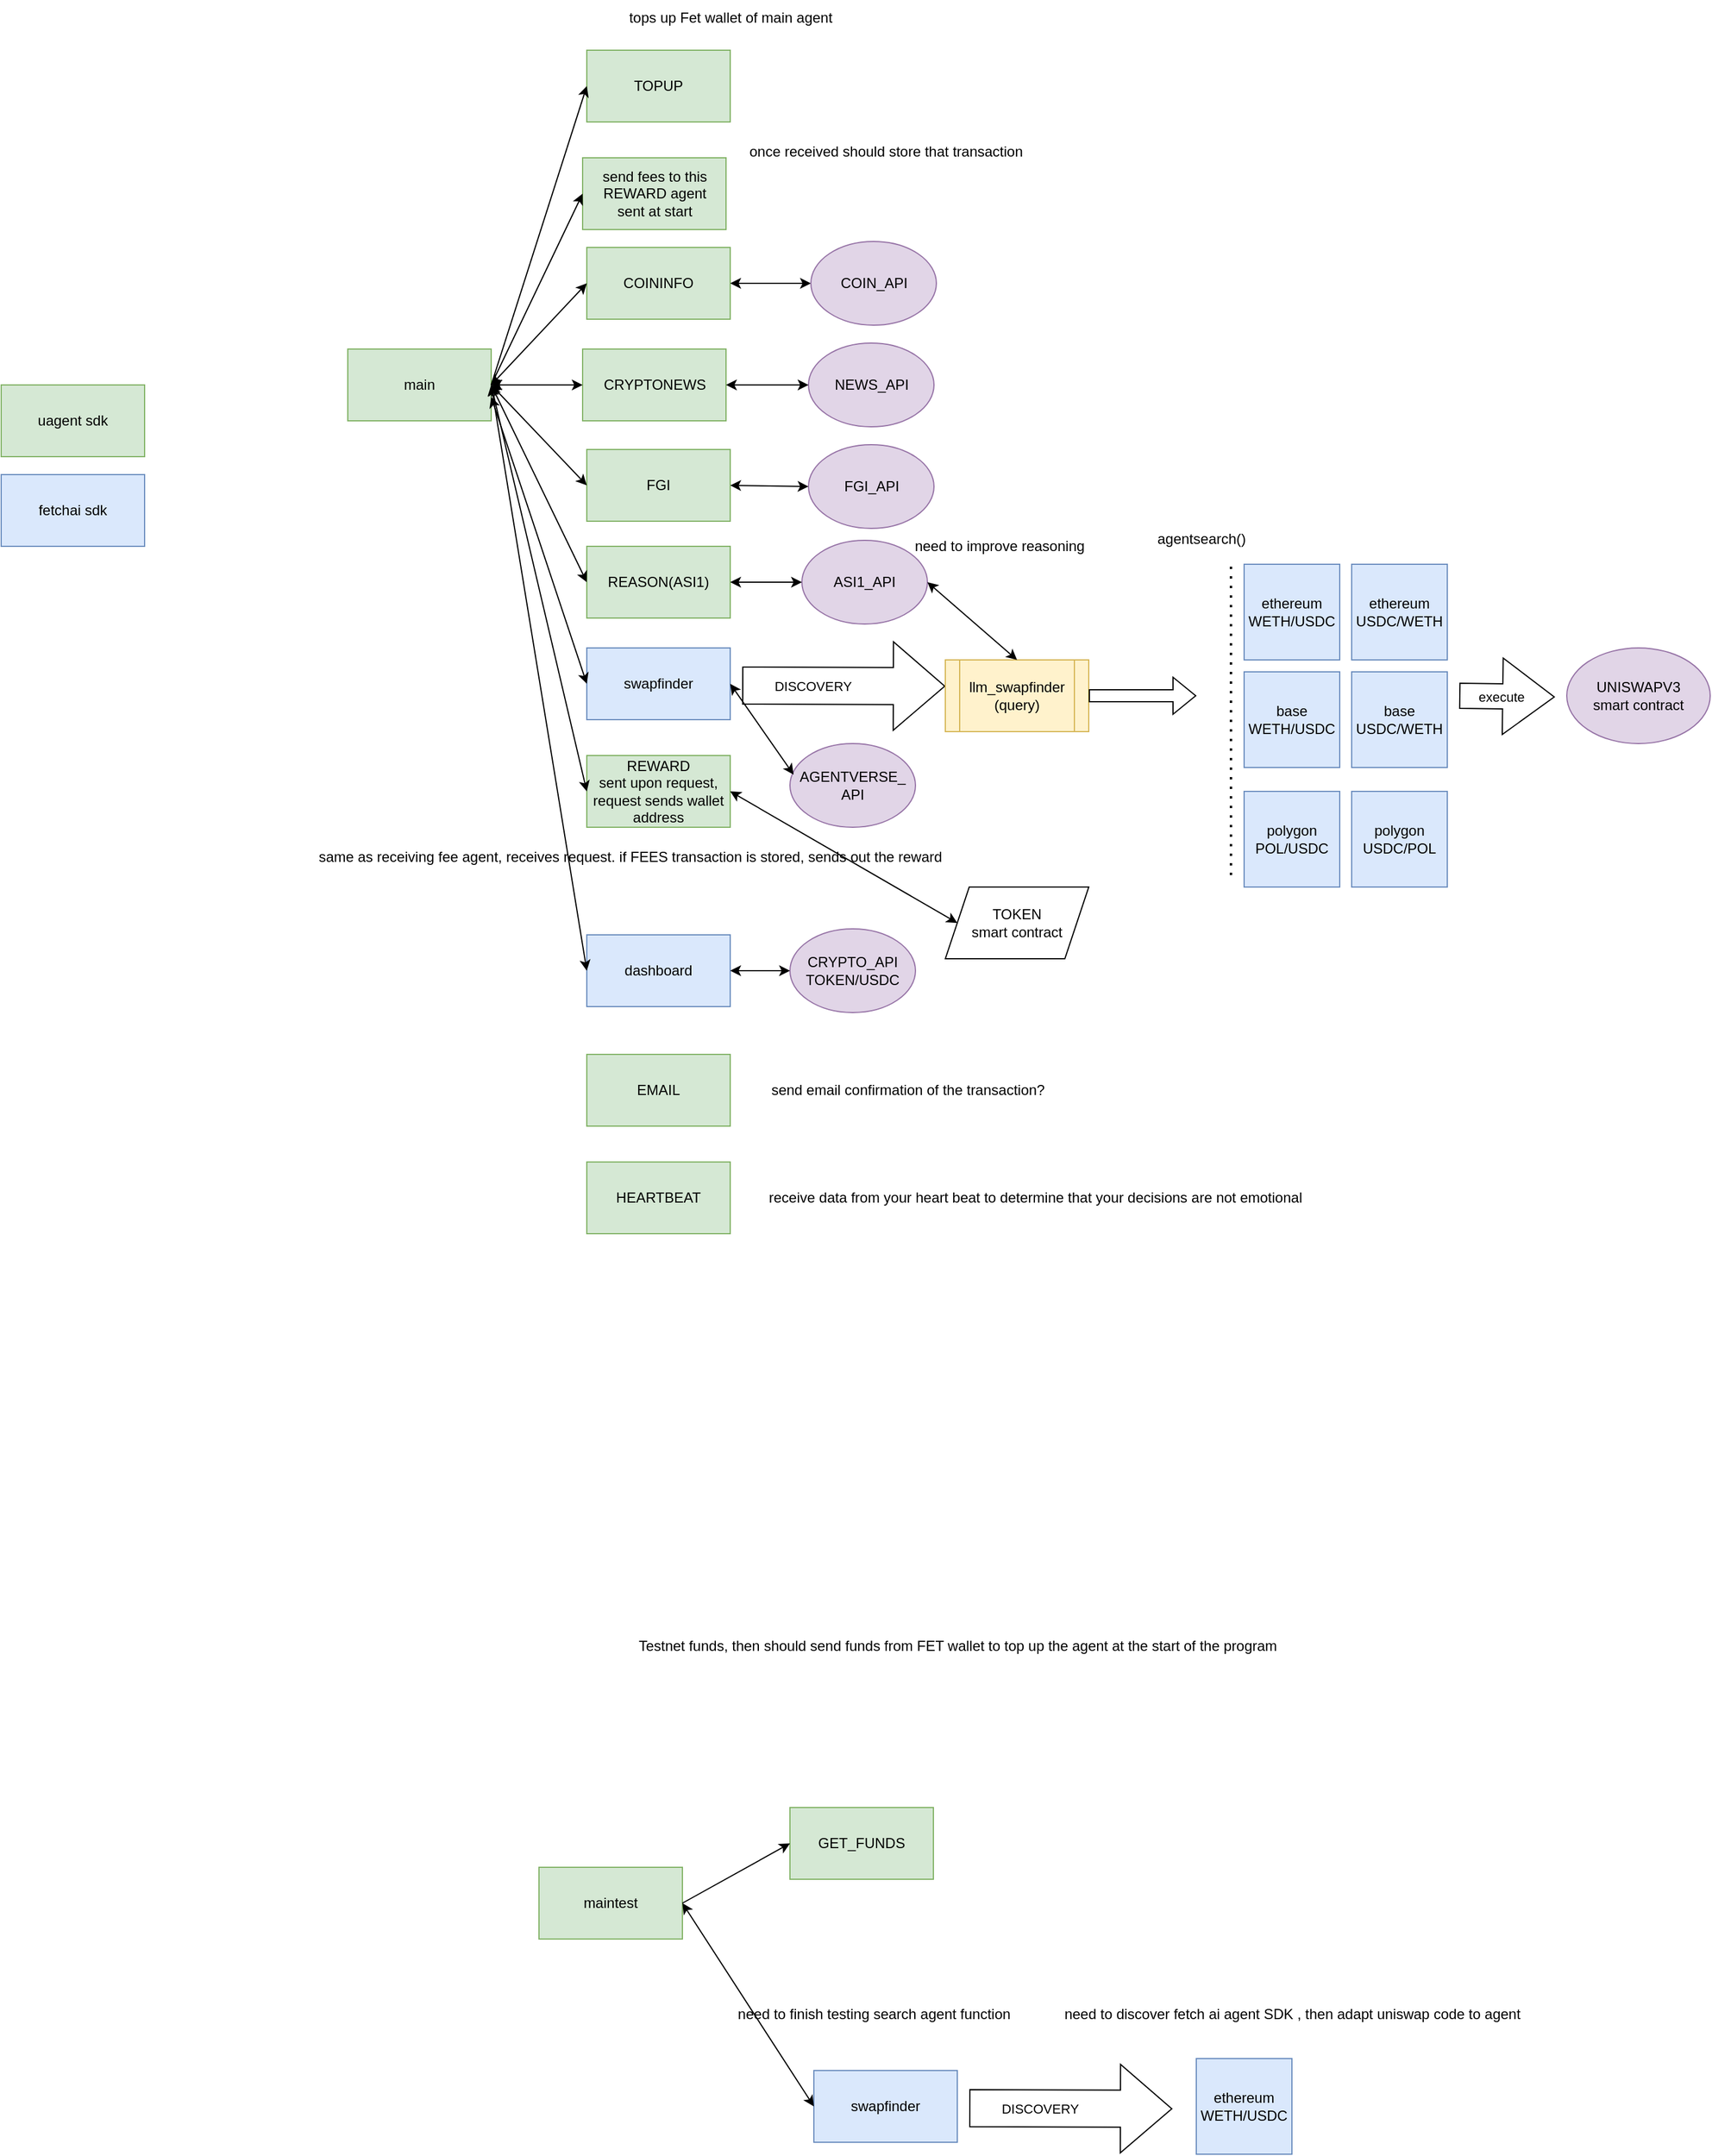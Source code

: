 <mxfile version="26.1.1">
  <diagram name="Page-1" id="MKXA0fDUGcRWl4akMo9s">
    <mxGraphModel dx="1893" dy="1314" grid="1" gridSize="10" guides="1" tooltips="1" connect="1" arrows="1" fold="1" page="0" pageScale="1" pageWidth="827" pageHeight="1169" math="0" shadow="0">
      <root>
        <mxCell id="0" />
        <mxCell id="1" parent="0" />
        <mxCell id="rjRmtGKfGtrBU_hQQWLT-1" value="main" style="rounded=0;whiteSpace=wrap;html=1;fillColor=#d5e8d4;strokeColor=#82b366;" parent="1" vertex="1">
          <mxGeometry x="40" y="30" width="120" height="60" as="geometry" />
        </mxCell>
        <mxCell id="rjRmtGKfGtrBU_hQQWLT-2" value="FGI" style="rounded=0;whiteSpace=wrap;html=1;fillColor=#d5e8d4;strokeColor=#82b366;" parent="1" vertex="1">
          <mxGeometry x="240" y="114" width="120" height="60" as="geometry" />
        </mxCell>
        <mxCell id="rjRmtGKfGtrBU_hQQWLT-3" value="COININFO" style="rounded=0;whiteSpace=wrap;html=1;fillColor=#d5e8d4;strokeColor=#82b366;" parent="1" vertex="1">
          <mxGeometry x="240" y="-55" width="120" height="60" as="geometry" />
        </mxCell>
        <mxCell id="rjRmtGKfGtrBU_hQQWLT-4" value="swapfinder" style="rounded=0;whiteSpace=wrap;html=1;fillColor=#dae8fc;strokeColor=#6c8ebf;" parent="1" vertex="1">
          <mxGeometry x="240" y="280" width="120" height="60" as="geometry" />
        </mxCell>
        <mxCell id="rjRmtGKfGtrBU_hQQWLT-5" value="REASON(ASI1)" style="rounded=0;whiteSpace=wrap;html=1;fillColor=#d5e8d4;strokeColor=#82b366;" parent="1" vertex="1">
          <mxGeometry x="240" y="195" width="120" height="60" as="geometry" />
        </mxCell>
        <mxCell id="rjRmtGKfGtrBU_hQQWLT-7" value="" style="endArrow=classic;startArrow=classic;html=1;rounded=0;entryX=0;entryY=0.5;entryDx=0;entryDy=0;exitX=1;exitY=0.5;exitDx=0;exitDy=0;" parent="1" source="rjRmtGKfGtrBU_hQQWLT-1" target="rjRmtGKfGtrBU_hQQWLT-2" edge="1">
          <mxGeometry width="50" height="50" relative="1" as="geometry">
            <mxPoint x="110" y="270" as="sourcePoint" />
            <mxPoint x="160" y="220" as="targetPoint" />
          </mxGeometry>
        </mxCell>
        <mxCell id="rjRmtGKfGtrBU_hQQWLT-8" value="" style="endArrow=classic;startArrow=classic;html=1;rounded=0;entryX=0;entryY=0.5;entryDx=0;entryDy=0;exitX=1;exitY=0.5;exitDx=0;exitDy=0;" parent="1" source="rjRmtGKfGtrBU_hQQWLT-1" target="rjRmtGKfGtrBU_hQQWLT-3" edge="1">
          <mxGeometry width="50" height="50" relative="1" as="geometry">
            <mxPoint x="170" y="200" as="sourcePoint" />
            <mxPoint x="250" y="200" as="targetPoint" />
          </mxGeometry>
        </mxCell>
        <mxCell id="rjRmtGKfGtrBU_hQQWLT-9" value="" style="endArrow=classic;startArrow=classic;html=1;rounded=0;entryX=0;entryY=0.5;entryDx=0;entryDy=0;exitX=1;exitY=0.5;exitDx=0;exitDy=0;" parent="1" source="rjRmtGKfGtrBU_hQQWLT-1" target="rjRmtGKfGtrBU_hQQWLT-5" edge="1">
          <mxGeometry width="50" height="50" relative="1" as="geometry">
            <mxPoint x="140" y="220" as="sourcePoint" />
            <mxPoint x="220" y="300" as="targetPoint" />
          </mxGeometry>
        </mxCell>
        <mxCell id="rjRmtGKfGtrBU_hQQWLT-10" value="" style="endArrow=classic;startArrow=classic;html=1;rounded=0;entryX=0;entryY=0.5;entryDx=0;entryDy=0;" parent="1" target="rjRmtGKfGtrBU_hQQWLT-4" edge="1">
          <mxGeometry width="50" height="50" relative="1" as="geometry">
            <mxPoint x="160" y="70" as="sourcePoint" />
            <mxPoint x="210" y="370" as="targetPoint" />
          </mxGeometry>
        </mxCell>
        <mxCell id="rjRmtGKfGtrBU_hQQWLT-12" value="CRYPTONEWS" style="rounded=0;whiteSpace=wrap;html=1;fillColor=#d5e8d4;strokeColor=#82b366;" parent="1" vertex="1">
          <mxGeometry x="236.5" y="30" width="120" height="60" as="geometry" />
        </mxCell>
        <mxCell id="rjRmtGKfGtrBU_hQQWLT-13" value="NEWS_API" style="ellipse;whiteSpace=wrap;html=1;fillColor=#e1d5e7;strokeColor=#9673a6;" parent="1" vertex="1">
          <mxGeometry x="425.5" y="25" width="105" height="70" as="geometry" />
        </mxCell>
        <mxCell id="rjRmtGKfGtrBU_hQQWLT-14" value="" style="endArrow=classic;startArrow=classic;html=1;rounded=0;exitX=1;exitY=0.5;exitDx=0;exitDy=0;entryX=0;entryY=0.5;entryDx=0;entryDy=0;" parent="1" source="rjRmtGKfGtrBU_hQQWLT-12" target="rjRmtGKfGtrBU_hQQWLT-13" edge="1">
          <mxGeometry width="50" height="50" relative="1" as="geometry">
            <mxPoint x="618" y="510" as="sourcePoint" />
            <mxPoint x="698" y="430" as="targetPoint" />
          </mxGeometry>
        </mxCell>
        <mxCell id="rjRmtGKfGtrBU_hQQWLT-15" value="FGI_API" style="ellipse;whiteSpace=wrap;html=1;fillColor=#e1d5e7;strokeColor=#9673a6;" parent="1" vertex="1">
          <mxGeometry x="425.5" y="110" width="105" height="70" as="geometry" />
        </mxCell>
        <mxCell id="rjRmtGKfGtrBU_hQQWLT-16" value="" style="endArrow=classic;startArrow=classic;html=1;rounded=0;exitX=1;exitY=0.5;exitDx=0;exitDy=0;entryX=0;entryY=0.5;entryDx=0;entryDy=0;" parent="1" source="rjRmtGKfGtrBU_hQQWLT-2" target="rjRmtGKfGtrBU_hQQWLT-15" edge="1">
          <mxGeometry width="50" height="50" relative="1" as="geometry">
            <mxPoint x="420" y="259" as="sourcePoint" />
            <mxPoint x="560" y="309" as="targetPoint" />
          </mxGeometry>
        </mxCell>
        <mxCell id="rjRmtGKfGtrBU_hQQWLT-17" value="" style="endArrow=classic;startArrow=classic;html=1;rounded=0;exitX=1;exitY=0.5;exitDx=0;exitDy=0;entryX=0;entryY=0.5;entryDx=0;entryDy=0;" parent="1" source="rjRmtGKfGtrBU_hQQWLT-3" target="rjRmtGKfGtrBU_hQQWLT-19" edge="1">
          <mxGeometry width="50" height="50" relative="1" as="geometry">
            <mxPoint x="360" y="155" as="sourcePoint" />
            <mxPoint x="420" y="151" as="targetPoint" />
          </mxGeometry>
        </mxCell>
        <mxCell id="rjRmtGKfGtrBU_hQQWLT-19" value="COIN_API" style="ellipse;whiteSpace=wrap;html=1;fillColor=#e1d5e7;strokeColor=#9673a6;" parent="1" vertex="1">
          <mxGeometry x="427.5" y="-60" width="105" height="70" as="geometry" />
        </mxCell>
        <mxCell id="rjRmtGKfGtrBU_hQQWLT-22" value="ethereum&lt;div&gt;WETH/USDC&lt;/div&gt;" style="whiteSpace=wrap;html=1;aspect=fixed;fillColor=#dae8fc;strokeColor=#6c8ebf;" parent="1" vertex="1">
          <mxGeometry x="790" y="210" width="80" height="80" as="geometry" />
        </mxCell>
        <mxCell id="rjRmtGKfGtrBU_hQQWLT-23" value="" style="shape=flexArrow;endArrow=classic;html=1;rounded=0;endWidth=42;endSize=14;width=31;entryX=0;entryY=0.5;entryDx=0;entryDy=0;" parent="1" edge="1">
          <mxGeometry width="50" height="50" relative="1" as="geometry">
            <mxPoint x="370" y="311.5" as="sourcePoint" />
            <mxPoint x="540" y="312" as="targetPoint" />
          </mxGeometry>
        </mxCell>
        <mxCell id="rjRmtGKfGtrBU_hQQWLT-24" value="DISCOVERY" style="edgeLabel;html=1;align=center;verticalAlign=middle;resizable=0;points=[];" parent="rjRmtGKfGtrBU_hQQWLT-23" vertex="1" connectable="0">
          <mxGeometry x="-0.473" y="-1" relative="1" as="geometry">
            <mxPoint x="14" y="-1" as="offset" />
          </mxGeometry>
        </mxCell>
        <mxCell id="rjRmtGKfGtrBU_hQQWLT-26" value="ethereum&lt;div&gt;USDC/WETH&lt;/div&gt;" style="whiteSpace=wrap;html=1;aspect=fixed;fillColor=#dae8fc;strokeColor=#6c8ebf;" parent="1" vertex="1">
          <mxGeometry x="880" y="210" width="80" height="80" as="geometry" />
        </mxCell>
        <mxCell id="rjRmtGKfGtrBU_hQQWLT-28" value="uagent sdk" style="rounded=0;whiteSpace=wrap;html=1;fillColor=#d5e8d4;strokeColor=#82b366;" parent="1" vertex="1">
          <mxGeometry x="-250" y="60" width="120" height="60" as="geometry" />
        </mxCell>
        <mxCell id="rjRmtGKfGtrBU_hQQWLT-29" value="fetchai sdk" style="rounded=0;whiteSpace=wrap;html=1;fillColor=#dae8fc;strokeColor=#6c8ebf;" parent="1" vertex="1">
          <mxGeometry x="-250" y="135" width="120" height="60" as="geometry" />
        </mxCell>
        <mxCell id="rjRmtGKfGtrBU_hQQWLT-30" value="base&lt;div&gt;WETH/USDC&lt;/div&gt;" style="whiteSpace=wrap;html=1;aspect=fixed;fillColor=#dae8fc;strokeColor=#6c8ebf;" parent="1" vertex="1">
          <mxGeometry x="790" y="300" width="80" height="80" as="geometry" />
        </mxCell>
        <mxCell id="rjRmtGKfGtrBU_hQQWLT-31" value="base&lt;div&gt;USDC/WETH&lt;/div&gt;" style="whiteSpace=wrap;html=1;aspect=fixed;fillColor=#dae8fc;strokeColor=#6c8ebf;" parent="1" vertex="1">
          <mxGeometry x="880" y="300" width="80" height="80" as="geometry" />
        </mxCell>
        <mxCell id="rjRmtGKfGtrBU_hQQWLT-32" value="polygon&lt;br&gt;&lt;div&gt;POL/USDC&lt;/div&gt;" style="whiteSpace=wrap;html=1;aspect=fixed;fillColor=#dae8fc;strokeColor=#6c8ebf;" parent="1" vertex="1">
          <mxGeometry x="790" y="400" width="80" height="80" as="geometry" />
        </mxCell>
        <mxCell id="rjRmtGKfGtrBU_hQQWLT-33" value="polygon&lt;div&gt;USDC/POL&lt;/div&gt;" style="whiteSpace=wrap;html=1;aspect=fixed;fillColor=#dae8fc;strokeColor=#6c8ebf;" parent="1" vertex="1">
          <mxGeometry x="880" y="400" width="80" height="80" as="geometry" />
        </mxCell>
        <mxCell id="rjRmtGKfGtrBU_hQQWLT-34" value="dashboard" style="rounded=0;whiteSpace=wrap;html=1;fillColor=#dae8fc;strokeColor=#6c8ebf;" parent="1" vertex="1">
          <mxGeometry x="240" y="520" width="120" height="60" as="geometry" />
        </mxCell>
        <mxCell id="rjRmtGKfGtrBU_hQQWLT-35" value="" style="endArrow=classic;startArrow=classic;html=1;rounded=0;entryX=0;entryY=0.5;entryDx=0;entryDy=0;exitX=1;exitY=0.5;exitDx=0;exitDy=0;" parent="1" source="rjRmtGKfGtrBU_hQQWLT-1" target="rjRmtGKfGtrBU_hQQWLT-34" edge="1">
          <mxGeometry width="50" height="50" relative="1" as="geometry">
            <mxPoint x="140" y="250" as="sourcePoint" />
            <mxPoint x="220" y="490" as="targetPoint" />
          </mxGeometry>
        </mxCell>
        <mxCell id="rjRmtGKfGtrBU_hQQWLT-36" value="UNISWAPV3&lt;div&gt;smart contract&lt;/div&gt;" style="ellipse;whiteSpace=wrap;html=1;fillColor=#e1d5e7;strokeColor=#9673a6;" parent="1" vertex="1">
          <mxGeometry x="1060" y="280" width="120" height="80" as="geometry" />
        </mxCell>
        <mxCell id="rjRmtGKfGtrBU_hQQWLT-37" value="" style="shape=flexArrow;endArrow=classic;html=1;rounded=0;endWidth=42;endSize=14.04;width=21;" parent="1" edge="1">
          <mxGeometry width="50" height="50" relative="1" as="geometry">
            <mxPoint x="970" y="320" as="sourcePoint" />
            <mxPoint x="1050" y="321" as="targetPoint" />
          </mxGeometry>
        </mxCell>
        <mxCell id="rjRmtGKfGtrBU_hQQWLT-38" value="execute" style="edgeLabel;html=1;align=center;verticalAlign=middle;resizable=0;points=[];" parent="rjRmtGKfGtrBU_hQQWLT-37" vertex="1" connectable="0">
          <mxGeometry x="-0.473" y="-1" relative="1" as="geometry">
            <mxPoint x="14" y="-1" as="offset" />
          </mxGeometry>
        </mxCell>
        <mxCell id="rjRmtGKfGtrBU_hQQWLT-40" value="" style="endArrow=classic;startArrow=classic;html=1;rounded=0;entryX=0;entryY=0.5;entryDx=0;entryDy=0;exitX=1;exitY=0.5;exitDx=0;exitDy=0;" parent="1" source="rjRmtGKfGtrBU_hQQWLT-1" target="rjRmtGKfGtrBU_hQQWLT-12" edge="1">
          <mxGeometry width="50" height="50" relative="1" as="geometry">
            <mxPoint x="610" y="110" as="sourcePoint" />
            <mxPoint x="690" y="275" as="targetPoint" />
          </mxGeometry>
        </mxCell>
        <mxCell id="rjRmtGKfGtrBU_hQQWLT-41" value="CRYPTO_API&lt;div&gt;TOKEN/USDC&lt;/div&gt;" style="ellipse;whiteSpace=wrap;html=1;fillColor=#e1d5e7;strokeColor=#9673a6;" parent="1" vertex="1">
          <mxGeometry x="410" y="515" width="105" height="70" as="geometry" />
        </mxCell>
        <mxCell id="rjRmtGKfGtrBU_hQQWLT-42" value="" style="endArrow=classic;startArrow=classic;html=1;rounded=0;entryX=0;entryY=0.5;entryDx=0;entryDy=0;exitX=1;exitY=0.5;exitDx=0;exitDy=0;" parent="1" source="rjRmtGKfGtrBU_hQQWLT-34" target="rjRmtGKfGtrBU_hQQWLT-41" edge="1">
          <mxGeometry width="50" height="50" relative="1" as="geometry">
            <mxPoint x="560" y="530" as="sourcePoint" />
            <mxPoint x="640" y="770" as="targetPoint" />
          </mxGeometry>
        </mxCell>
        <mxCell id="VmUqwLE5IVfGvtFNkpmf-1" value="send fees to this REWARD agent&lt;div&gt;sent at start&lt;/div&gt;" style="rounded=0;whiteSpace=wrap;html=1;fillColor=#d5e8d4;strokeColor=#82b366;" parent="1" vertex="1">
          <mxGeometry x="236.5" y="-130" width="120" height="60" as="geometry" />
        </mxCell>
        <mxCell id="VmUqwLE5IVfGvtFNkpmf-2" value="REWARD&lt;div&gt;sent upon request, request sends wallet address&lt;/div&gt;" style="rounded=0;whiteSpace=wrap;html=1;fillColor=#d5e8d4;strokeColor=#82b366;" parent="1" vertex="1">
          <mxGeometry x="240" y="370" width="120" height="60" as="geometry" />
        </mxCell>
        <mxCell id="VmUqwLE5IVfGvtFNkpmf-4" value="" style="endArrow=classic;html=1;rounded=0;entryX=0;entryY=0.5;entryDx=0;entryDy=0;" parent="1" target="VmUqwLE5IVfGvtFNkpmf-1" edge="1">
          <mxGeometry width="50" height="50" relative="1" as="geometry">
            <mxPoint x="160" y="60" as="sourcePoint" />
            <mxPoint x="210" y="-60" as="targetPoint" />
          </mxGeometry>
        </mxCell>
        <mxCell id="VmUqwLE5IVfGvtFNkpmf-6" value="" style="endArrow=classic;startArrow=classic;html=1;rounded=0;entryX=1;entryY=0.5;entryDx=0;entryDy=0;exitX=0;exitY=0.5;exitDx=0;exitDy=0;" parent="1" source="VmUqwLE5IVfGvtFNkpmf-2" target="rjRmtGKfGtrBU_hQQWLT-1" edge="1">
          <mxGeometry width="50" height="50" relative="1" as="geometry">
            <mxPoint x="80" y="380" as="sourcePoint" />
            <mxPoint x="130" y="330" as="targetPoint" />
          </mxGeometry>
        </mxCell>
        <mxCell id="cKEoqrwd5DOWBhyRoy2k-1" value="ASI1_API" style="ellipse;whiteSpace=wrap;html=1;fillColor=#e1d5e7;strokeColor=#9673a6;" parent="1" vertex="1">
          <mxGeometry x="420" y="190" width="105" height="70" as="geometry" />
        </mxCell>
        <mxCell id="cKEoqrwd5DOWBhyRoy2k-2" value="" style="endArrow=classic;startArrow=classic;html=1;rounded=0;exitX=1;exitY=0.5;exitDx=0;exitDy=0;entryX=0;entryY=0.5;entryDx=0;entryDy=0;" parent="1" source="rjRmtGKfGtrBU_hQQWLT-5" target="cKEoqrwd5DOWBhyRoy2k-1" edge="1">
          <mxGeometry width="50" height="50" relative="1" as="geometry">
            <mxPoint x="370" y="200" as="sourcePoint" />
            <mxPoint x="436" y="201" as="targetPoint" />
          </mxGeometry>
        </mxCell>
        <mxCell id="cKEoqrwd5DOWBhyRoy2k-3" value="AGENTVERSE_&lt;div&gt;API&lt;/div&gt;" style="ellipse;whiteSpace=wrap;html=1;fillColor=#e1d5e7;strokeColor=#9673a6;" parent="1" vertex="1">
          <mxGeometry x="410" y="360" width="105" height="70" as="geometry" />
        </mxCell>
        <mxCell id="cKEoqrwd5DOWBhyRoy2k-4" value="" style="endArrow=classic;startArrow=classic;html=1;rounded=0;exitX=1;exitY=0.5;exitDx=0;exitDy=0;entryX=0.029;entryY=0.371;entryDx=0;entryDy=0;entryPerimeter=0;" parent="1" source="rjRmtGKfGtrBU_hQQWLT-4" target="cKEoqrwd5DOWBhyRoy2k-3" edge="1">
          <mxGeometry width="50" height="50" relative="1" as="geometry">
            <mxPoint x="370" y="278.75" as="sourcePoint" />
            <mxPoint x="430" y="278.75" as="targetPoint" />
          </mxGeometry>
        </mxCell>
        <mxCell id="cKEoqrwd5DOWBhyRoy2k-5" value="agentsearch()" style="text;html=1;align=center;verticalAlign=middle;resizable=0;points=[];autosize=1;strokeColor=none;fillColor=none;" parent="1" vertex="1">
          <mxGeometry x="704" y="174" width="100" height="30" as="geometry" />
        </mxCell>
        <mxCell id="SeDEg5RuiidrK3XDI_Y--2" value="llm_swapfinder&lt;div&gt;(query)&lt;/div&gt;" style="shape=process;whiteSpace=wrap;html=1;backgroundOutline=1;fillColor=#fff2cc;strokeColor=#d6b656;" parent="1" vertex="1">
          <mxGeometry x="540" y="290" width="120" height="60" as="geometry" />
        </mxCell>
        <mxCell id="SeDEg5RuiidrK3XDI_Y--5" value="" style="endArrow=classic;startArrow=classic;html=1;rounded=0;exitX=1;exitY=0.5;exitDx=0;exitDy=0;entryX=0.5;entryY=0;entryDx=0;entryDy=0;" parent="1" source="cKEoqrwd5DOWBhyRoy2k-1" target="SeDEg5RuiidrK3XDI_Y--2" edge="1">
          <mxGeometry width="50" height="50" relative="1" as="geometry">
            <mxPoint x="550" y="340" as="sourcePoint" />
            <mxPoint x="663" y="426" as="targetPoint" />
          </mxGeometry>
        </mxCell>
        <mxCell id="SeDEg5RuiidrK3XDI_Y--6" value="" style="shape=flexArrow;endArrow=classic;html=1;rounded=0;exitX=1;exitY=0.5;exitDx=0;exitDy=0;" parent="1" source="SeDEg5RuiidrK3XDI_Y--2" edge="1">
          <mxGeometry width="50" height="50" relative="1" as="geometry">
            <mxPoint x="640" y="425" as="sourcePoint" />
            <mxPoint x="750" y="320" as="targetPoint" />
          </mxGeometry>
        </mxCell>
        <mxCell id="SeDEg5RuiidrK3XDI_Y--8" value="" style="endArrow=none;dashed=1;html=1;dashPattern=1 3;strokeWidth=2;rounded=0;" parent="1" edge="1">
          <mxGeometry width="50" height="50" relative="1" as="geometry">
            <mxPoint x="779" y="470" as="sourcePoint" />
            <mxPoint x="779" y="210" as="targetPoint" />
          </mxGeometry>
        </mxCell>
        <mxCell id="lRYY8CRCjKX5iyrZZCtr-2" value="TOPUP" style="rounded=0;whiteSpace=wrap;html=1;fillColor=#d5e8d4;strokeColor=#82b366;" vertex="1" parent="1">
          <mxGeometry x="240" y="-220" width="120" height="60" as="geometry" />
        </mxCell>
        <mxCell id="lRYY8CRCjKX5iyrZZCtr-3" value="" style="endArrow=classic;html=1;rounded=0;entryX=0;entryY=0.5;entryDx=0;entryDy=0;exitX=1;exitY=0.5;exitDx=0;exitDy=0;" edge="1" parent="1" source="rjRmtGKfGtrBU_hQQWLT-1" target="lRYY8CRCjKX5iyrZZCtr-2">
          <mxGeometry width="50" height="50" relative="1" as="geometry">
            <mxPoint x="150" y="-30" as="sourcePoint" />
            <mxPoint x="227" y="-190" as="targetPoint" />
          </mxGeometry>
        </mxCell>
        <mxCell id="lRYY8CRCjKX5iyrZZCtr-4" value="maintest" style="rounded=0;whiteSpace=wrap;html=1;fillColor=#d5e8d4;strokeColor=#82b366;" vertex="1" parent="1">
          <mxGeometry x="200" y="1300" width="120" height="60" as="geometry" />
        </mxCell>
        <mxCell id="lRYY8CRCjKX5iyrZZCtr-5" value="swapfinder" style="rounded=0;whiteSpace=wrap;html=1;fillColor=#dae8fc;strokeColor=#6c8ebf;" vertex="1" parent="1">
          <mxGeometry x="430" y="1470" width="120" height="60" as="geometry" />
        </mxCell>
        <mxCell id="lRYY8CRCjKX5iyrZZCtr-6" value="" style="endArrow=classic;startArrow=classic;html=1;rounded=0;entryX=0;entryY=0.5;entryDx=0;entryDy=0;exitX=1;exitY=0.5;exitDx=0;exitDy=0;" edge="1" parent="1" target="lRYY8CRCjKX5iyrZZCtr-5" source="lRYY8CRCjKX5iyrZZCtr-4">
          <mxGeometry width="50" height="50" relative="1" as="geometry">
            <mxPoint x="350" y="1260" as="sourcePoint" />
            <mxPoint x="400" y="1560" as="targetPoint" />
          </mxGeometry>
        </mxCell>
        <mxCell id="lRYY8CRCjKX5iyrZZCtr-7" value="ethereum&lt;div&gt;WETH/USDC&lt;/div&gt;" style="whiteSpace=wrap;html=1;aspect=fixed;fillColor=#dae8fc;strokeColor=#6c8ebf;" vertex="1" parent="1">
          <mxGeometry x="750" y="1460" width="80" height="80" as="geometry" />
        </mxCell>
        <mxCell id="lRYY8CRCjKX5iyrZZCtr-8" value="" style="shape=flexArrow;endArrow=classic;html=1;rounded=0;endWidth=42;endSize=14;width=31;entryX=0;entryY=0.5;entryDx=0;entryDy=0;" edge="1" parent="1">
          <mxGeometry width="50" height="50" relative="1" as="geometry">
            <mxPoint x="560" y="1501.5" as="sourcePoint" />
            <mxPoint x="730" y="1502" as="targetPoint" />
          </mxGeometry>
        </mxCell>
        <mxCell id="lRYY8CRCjKX5iyrZZCtr-9" value="DISCOVERY" style="edgeLabel;html=1;align=center;verticalAlign=middle;resizable=0;points=[];" vertex="1" connectable="0" parent="lRYY8CRCjKX5iyrZZCtr-8">
          <mxGeometry x="-0.473" y="-1" relative="1" as="geometry">
            <mxPoint x="14" y="-1" as="offset" />
          </mxGeometry>
        </mxCell>
        <mxCell id="lRYY8CRCjKX5iyrZZCtr-10" value="GET_FUNDS" style="rounded=0;whiteSpace=wrap;html=1;fillColor=#d5e8d4;strokeColor=#82b366;" vertex="1" parent="1">
          <mxGeometry x="410" y="1250" width="120" height="60" as="geometry" />
        </mxCell>
        <mxCell id="lRYY8CRCjKX5iyrZZCtr-11" value="" style="endArrow=classic;html=1;rounded=0;entryX=0;entryY=0.5;entryDx=0;entryDy=0;exitX=1;exitY=0.5;exitDx=0;exitDy=0;" edge="1" parent="1" source="lRYY8CRCjKX5iyrZZCtr-4" target="lRYY8CRCjKX5iyrZZCtr-10">
          <mxGeometry width="50" height="50" relative="1" as="geometry">
            <mxPoint x="340" y="1160" as="sourcePoint" />
            <mxPoint x="417" y="1000" as="targetPoint" />
          </mxGeometry>
        </mxCell>
        <mxCell id="lRYY8CRCjKX5iyrZZCtr-12" value="Testnet funds, then should send funds from FET wallet to top up the agent at the start of the program" style="text;html=1;align=center;verticalAlign=middle;resizable=0;points=[];autosize=1;strokeColor=none;fillColor=none;" vertex="1" parent="1">
          <mxGeometry x="270" y="1100" width="560" height="30" as="geometry" />
        </mxCell>
        <mxCell id="lRYY8CRCjKX5iyrZZCtr-13" value="need to finish testing search agent function" style="text;html=1;align=center;verticalAlign=middle;resizable=0;points=[];autosize=1;strokeColor=none;fillColor=none;" vertex="1" parent="1">
          <mxGeometry x="355" y="1408" width="250" height="30" as="geometry" />
        </mxCell>
        <mxCell id="lRYY8CRCjKX5iyrZZCtr-15" value="need to discover fetch ai agent SDK , then adapt uniswap code to agent" style="text;html=1;align=center;verticalAlign=middle;resizable=0;points=[];autosize=1;strokeColor=none;fillColor=none;" vertex="1" parent="1">
          <mxGeometry x="625" y="1408" width="410" height="30" as="geometry" />
        </mxCell>
        <mxCell id="lRYY8CRCjKX5iyrZZCtr-16" value="once received should store that transaction" style="text;html=1;align=center;verticalAlign=middle;resizable=0;points=[];autosize=1;strokeColor=none;fillColor=none;" vertex="1" parent="1">
          <mxGeometry x="365" y="-150" width="250" height="30" as="geometry" />
        </mxCell>
        <mxCell id="lRYY8CRCjKX5iyrZZCtr-17" value="same as receiving fee agent, receives request. if FEES transaction is stored, sends out the reward" style="text;html=1;align=center;verticalAlign=middle;resizable=0;points=[];autosize=1;strokeColor=none;fillColor=none;" vertex="1" parent="1">
          <mxGeometry x="0.5" y="440" width="550" height="30" as="geometry" />
        </mxCell>
        <mxCell id="lRYY8CRCjKX5iyrZZCtr-18" value="need to improve reasoning" style="text;html=1;align=center;verticalAlign=middle;resizable=0;points=[];autosize=1;strokeColor=none;fillColor=none;" vertex="1" parent="1">
          <mxGeometry x="500" y="180" width="170" height="30" as="geometry" />
        </mxCell>
        <mxCell id="lRYY8CRCjKX5iyrZZCtr-20" value="tops up Fet wallet of main agent" style="text;html=1;align=center;verticalAlign=middle;resizable=0;points=[];autosize=1;strokeColor=none;fillColor=none;" vertex="1" parent="1">
          <mxGeometry x="265" y="-262" width="190" height="30" as="geometry" />
        </mxCell>
        <mxCell id="lRYY8CRCjKX5iyrZZCtr-21" value="EMAIL" style="rounded=0;whiteSpace=wrap;html=1;fillColor=#d5e8d4;strokeColor=#82b366;" vertex="1" parent="1">
          <mxGeometry x="240" y="620" width="120" height="60" as="geometry" />
        </mxCell>
        <mxCell id="lRYY8CRCjKX5iyrZZCtr-23" value="send email confirmation of the transaction?&amp;nbsp;" style="text;html=1;align=center;verticalAlign=middle;resizable=0;points=[];autosize=1;strokeColor=none;fillColor=none;" vertex="1" parent="1">
          <mxGeometry x="380" y="635" width="260" height="30" as="geometry" />
        </mxCell>
        <mxCell id="lRYY8CRCjKX5iyrZZCtr-24" value="HEARTBEAT" style="rounded=0;whiteSpace=wrap;html=1;fillColor=#d5e8d4;strokeColor=#82b366;" vertex="1" parent="1">
          <mxGeometry x="240" y="710" width="120" height="60" as="geometry" />
        </mxCell>
        <mxCell id="lRYY8CRCjKX5iyrZZCtr-25" value="receive data from your heart beat to determine that your decisions are not emotional" style="text;html=1;align=center;verticalAlign=middle;resizable=0;points=[];autosize=1;strokeColor=none;fillColor=none;" vertex="1" parent="1">
          <mxGeometry x="380" y="725" width="470" height="30" as="geometry" />
        </mxCell>
        <mxCell id="lRYY8CRCjKX5iyrZZCtr-27" value="TOKEN&lt;div&gt;smart contract&lt;/div&gt;" style="shape=parallelogram;perimeter=parallelogramPerimeter;whiteSpace=wrap;html=1;fixedSize=1;" vertex="1" parent="1">
          <mxGeometry x="540" y="480" width="120" height="60" as="geometry" />
        </mxCell>
        <mxCell id="lRYY8CRCjKX5iyrZZCtr-28" value="" style="endArrow=classic;startArrow=classic;html=1;rounded=0;exitX=1;exitY=0.5;exitDx=0;exitDy=0;entryX=0;entryY=0.5;entryDx=0;entryDy=0;" edge="1" parent="1" source="VmUqwLE5IVfGvtFNkpmf-2" target="lRYY8CRCjKX5iyrZZCtr-27">
          <mxGeometry width="50" height="50" relative="1" as="geometry">
            <mxPoint x="500.5" y="515" as="sourcePoint" />
            <mxPoint x="550.5" y="465" as="targetPoint" />
          </mxGeometry>
        </mxCell>
      </root>
    </mxGraphModel>
  </diagram>
</mxfile>
